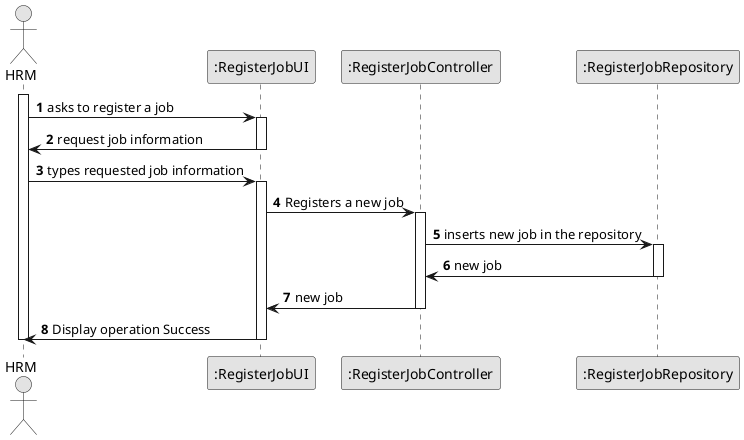 @startuml
skinparam monochrome true
skinparam packageStyle rectangle
skinparam shadowing false

autonumber

'hide footbox
actor "HRM" as USER
participant ":RegisterJobUI" as RegisterJobUI
participant ":RegisterJobController" as RegisterJobController
participant ":RegisterJobRepository" as RegisterJobRepository

activate USER
USER -> RegisterJobUI : asks to register a job
activate RegisterJobUI
RegisterJobUI ->USER : request job information
deactivate RegisterJobUI

USER -> RegisterJobUI : types requested job information
activate RegisterJobUI
RegisterJobUI -> RegisterJobController : Registers a new job
activate RegisterJobController
RegisterJobController -> RegisterJobRepository:inserts new job in the repository
activate RegisterJobRepository
RegisterJobRepository -> RegisterJobController : new job
deactivate RegisterJobRepository
RegisterJobController -> RegisterJobUI : new job
deactivate RegisterJobController

RegisterJobUI -> USER : Display operation Success
deactivate RegisterJobUI
deactivate USER

@enduml